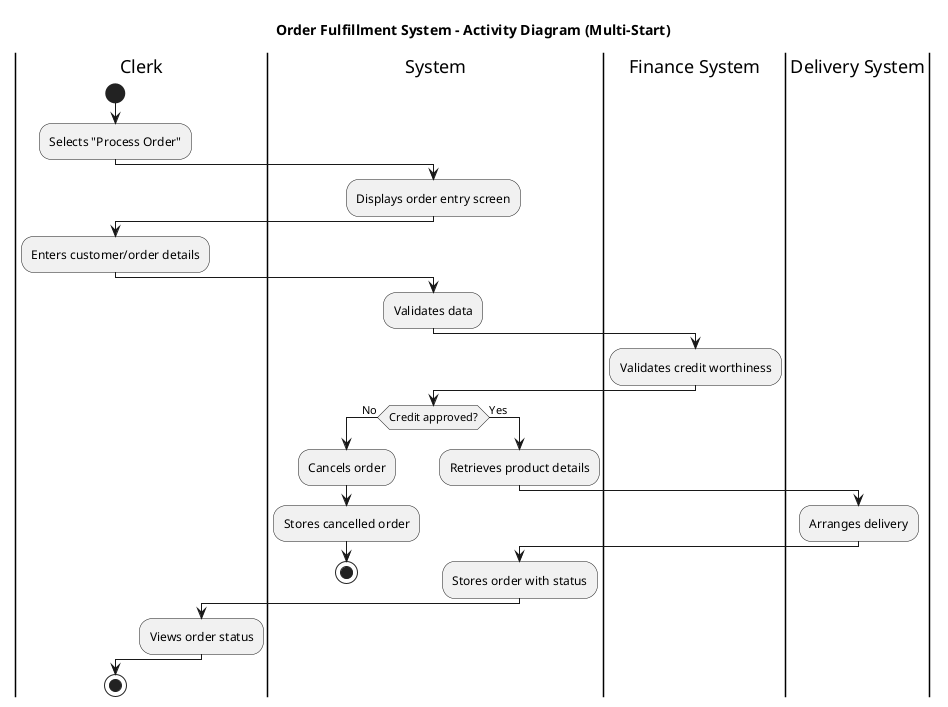 @startuml OrderFulfillmentActivityDiagram_Final

title Order Fulfillment System - Activity Diagram (Multi-Start)


|Clerk|
start
:Selects "Process Order";
|System|
:Displays order entry screen;
|Clerk|
:Enters customer/order details;
|System|
:Validates data;
|Finance System|
:Validates credit worthiness;
|System|
if (Credit approved?) then (No)
    :Cancels order;
    :Stores cancelled order;
    stop
else (Yes)
    :Retrieves product details;
    |Delivery System|
    :Arranges delivery;
    |System|
    :Stores order with status;
    |Clerk|
    :Views order status;
endif

stop

@enduml